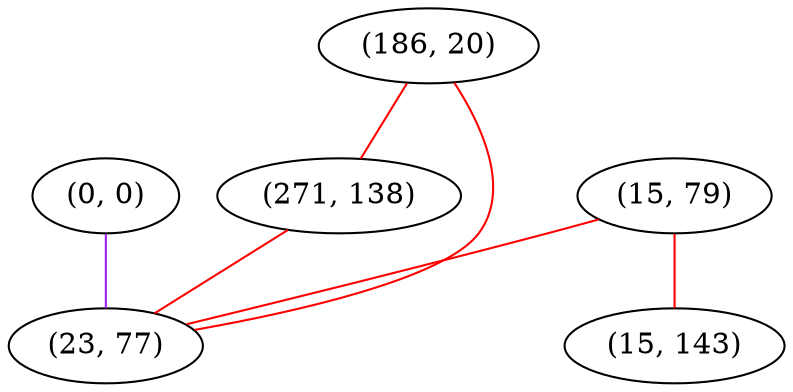graph "" {
"(0, 0)";
"(186, 20)";
"(271, 138)";
"(15, 79)";
"(23, 77)";
"(15, 143)";
"(0, 0)" -- "(23, 77)"  [color=purple, key=0, weight=4];
"(186, 20)" -- "(23, 77)"  [color=red, key=0, weight=1];
"(186, 20)" -- "(271, 138)"  [color=red, key=0, weight=1];
"(271, 138)" -- "(23, 77)"  [color=red, key=0, weight=1];
"(15, 79)" -- "(23, 77)"  [color=red, key=0, weight=1];
"(15, 79)" -- "(15, 143)"  [color=red, key=0, weight=1];
}
